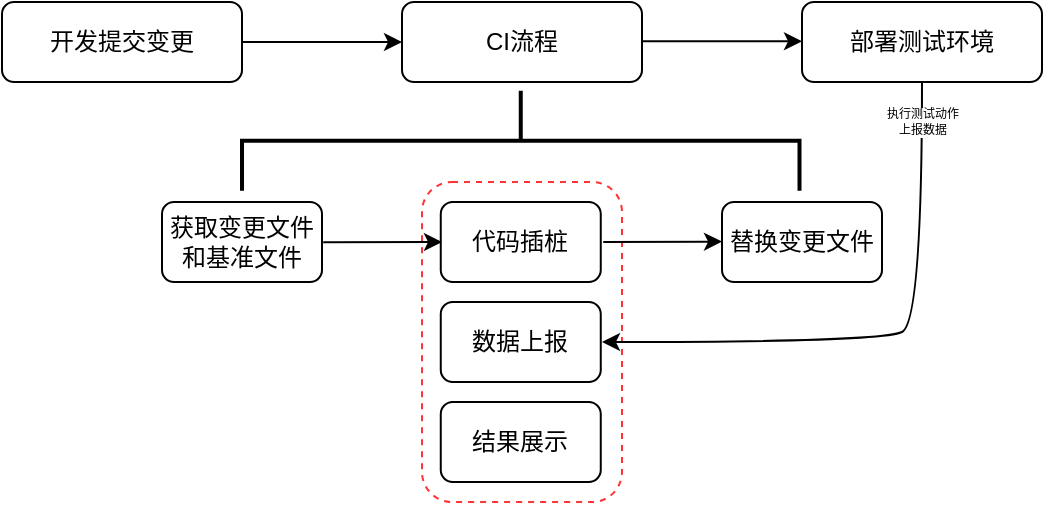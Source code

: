 <mxfile version="14.0.1" type="github" pages="2">
  <diagram id="CSrk_-tEISyKUIl7wI_m" name="Page-1">
    <mxGraphModel dx="1388" dy="658" grid="1" gridSize="10" guides="1" tooltips="1" connect="1" arrows="1" fold="1" page="1" pageScale="1" pageWidth="827" pageHeight="1169" math="0" shadow="0">
      <root>
        <mxCell id="0" />
        <mxCell id="1" parent="0" />
        <mxCell id="rA4fd3HaG6KBzB0skH-x-24" value="" style="rounded=1;whiteSpace=wrap;html=1;fontSize=4;dashed=1;strokeColor=#FF3333;" parent="1" vertex="1">
          <mxGeometry x="290" y="210" width="100" height="160" as="geometry" />
        </mxCell>
        <mxCell id="rA4fd3HaG6KBzB0skH-x-1" value="开发提交变更" style="rounded=1;whiteSpace=wrap;html=1;" parent="1" vertex="1">
          <mxGeometry x="80" y="120" width="120" height="40" as="geometry" />
        </mxCell>
        <mxCell id="rA4fd3HaG6KBzB0skH-x-2" value="CI流程" style="rounded=1;whiteSpace=wrap;html=1;" parent="1" vertex="1">
          <mxGeometry x="280" y="120" width="120" height="40" as="geometry" />
        </mxCell>
        <mxCell id="rA4fd3HaG6KBzB0skH-x-3" value="部署测试环境" style="rounded=1;whiteSpace=wrap;html=1;" parent="1" vertex="1">
          <mxGeometry x="480" y="120" width="120" height="40" as="geometry" />
        </mxCell>
        <mxCell id="rA4fd3HaG6KBzB0skH-x-4" value="" style="strokeWidth=2;html=1;shape=mxgraph.flowchart.annotation_2;align=left;labelPosition=right;pointerEvents=1;rotation=90;" parent="1" vertex="1">
          <mxGeometry x="314.38" y="50" width="50" height="278.75" as="geometry" />
        </mxCell>
        <mxCell id="rA4fd3HaG6KBzB0skH-x-6" value="代码插桩" style="rounded=1;whiteSpace=wrap;html=1;" parent="1" vertex="1">
          <mxGeometry x="299.38" y="220" width="80" height="40" as="geometry" />
        </mxCell>
        <mxCell id="rA4fd3HaG6KBzB0skH-x-7" value="替换变更文件" style="rounded=1;whiteSpace=wrap;html=1;" parent="1" vertex="1">
          <mxGeometry x="440" y="220" width="80" height="40" as="geometry" />
        </mxCell>
        <mxCell id="rA4fd3HaG6KBzB0skH-x-8" value="" style="endArrow=classic;html=1;entryX=0;entryY=0.5;entryDx=0;entryDy=0;" parent="1" target="rA4fd3HaG6KBzB0skH-x-2" edge="1">
          <mxGeometry width="50" height="50" relative="1" as="geometry">
            <mxPoint x="200" y="140" as="sourcePoint" />
            <mxPoint x="250" y="90" as="targetPoint" />
          </mxGeometry>
        </mxCell>
        <mxCell id="rA4fd3HaG6KBzB0skH-x-9" value="" style="endArrow=classic;html=1;entryX=0;entryY=0.5;entryDx=0;entryDy=0;" parent="1" edge="1">
          <mxGeometry width="50" height="50" relative="1" as="geometry">
            <mxPoint x="400" y="139.66" as="sourcePoint" />
            <mxPoint x="480" y="139.66" as="targetPoint" />
          </mxGeometry>
        </mxCell>
        <mxCell id="rA4fd3HaG6KBzB0skH-x-11" value="" style="endArrow=classic;html=1;" parent="1" edge="1">
          <mxGeometry width="50" height="50" relative="1" as="geometry">
            <mxPoint x="240.62" y="240.166" as="sourcePoint" />
            <mxPoint x="300" y="240" as="targetPoint" />
          </mxGeometry>
        </mxCell>
        <mxCell id="rA4fd3HaG6KBzB0skH-x-18" value="获取变更文件和基准文件" style="rounded=1;whiteSpace=wrap;html=1;" parent="1" vertex="1">
          <mxGeometry x="160" y="220" width="80" height="40" as="geometry" />
        </mxCell>
        <mxCell id="rA4fd3HaG6KBzB0skH-x-19" value="" style="endArrow=classic;html=1;" parent="1" edge="1">
          <mxGeometry width="50" height="50" relative="1" as="geometry">
            <mxPoint x="380.62" y="239.966" as="sourcePoint" />
            <mxPoint x="440" y="239.8" as="targetPoint" />
          </mxGeometry>
        </mxCell>
        <mxCell id="rA4fd3HaG6KBzB0skH-x-20" value="数据上报" style="rounded=1;whiteSpace=wrap;html=1;" parent="1" vertex="1">
          <mxGeometry x="299.38" y="270" width="80" height="40" as="geometry" />
        </mxCell>
        <mxCell id="rA4fd3HaG6KBzB0skH-x-21" value="结果展示" style="rounded=1;whiteSpace=wrap;html=1;" parent="1" vertex="1">
          <mxGeometry x="299.38" y="320" width="80" height="40" as="geometry" />
        </mxCell>
        <mxCell id="rA4fd3HaG6KBzB0skH-x-22" value="" style="curved=1;endArrow=classic;html=1;exitX=0.5;exitY=1;exitDx=0;exitDy=0;" parent="1" source="rA4fd3HaG6KBzB0skH-x-3" edge="1">
          <mxGeometry width="50" height="50" relative="1" as="geometry">
            <mxPoint x="490" y="350" as="sourcePoint" />
            <mxPoint x="380" y="290" as="targetPoint" />
            <Array as="points">
              <mxPoint x="540" y="280" />
              <mxPoint x="520" y="290" />
            </Array>
          </mxGeometry>
        </mxCell>
        <mxCell id="rA4fd3HaG6KBzB0skH-x-23" value="&lt;font style=&quot;font-size: 6px&quot;&gt;执行测试动作&lt;br style=&quot;font-size: 6px&quot;&gt;上报数据&lt;/font&gt;" style="edgeLabel;html=1;align=center;verticalAlign=middle;resizable=0;points=[];fontSize=4;" parent="rA4fd3HaG6KBzB0skH-x-22" vertex="1" connectable="0">
          <mxGeometry x="-0.511" y="-2" relative="1" as="geometry">
            <mxPoint x="2" y="-48.8" as="offset" />
          </mxGeometry>
        </mxCell>
      </root>
    </mxGraphModel>
  </diagram>
  <diagram id="nmVecikA1xuN8UlH5k9O" name="Page-2">
    <mxGraphModel dx="793" dy="376" grid="1" gridSize="10" guides="1" tooltips="1" connect="1" arrows="1" fold="1" page="1" pageScale="1" pageWidth="827" pageHeight="1169" math="0" shadow="0">
      <root>
        <mxCell id="__PEsOmBjmjID3SvDsJF-0" />
        <mxCell id="__PEsOmBjmjID3SvDsJF-1" parent="__PEsOmBjmjID3SvDsJF-0" />
        <mxCell id="AejnNOSVkFDLZNUo9ReR-1" value="开发提交变更" style="rounded=1;whiteSpace=wrap;html=1;" vertex="1" parent="__PEsOmBjmjID3SvDsJF-1">
          <mxGeometry x="80" y="120" width="120" height="40" as="geometry" />
        </mxCell>
        <mxCell id="AejnNOSVkFDLZNUo9ReR-2" value="CI流程" style="rounded=1;whiteSpace=wrap;html=1;" vertex="1" parent="__PEsOmBjmjID3SvDsJF-1">
          <mxGeometry x="280" y="120" width="120" height="40" as="geometry" />
        </mxCell>
        <mxCell id="AejnNOSVkFDLZNUo9ReR-3" value="部署测试环境" style="rounded=1;whiteSpace=wrap;html=1;" vertex="1" parent="__PEsOmBjmjID3SvDsJF-1">
          <mxGeometry x="480" y="120" width="120" height="40" as="geometry" />
        </mxCell>
        <mxCell id="AejnNOSVkFDLZNUo9ReR-7" value="" style="endArrow=classic;html=1;entryX=0;entryY=0.5;entryDx=0;entryDy=0;" edge="1" parent="__PEsOmBjmjID3SvDsJF-1" target="AejnNOSVkFDLZNUo9ReR-2">
          <mxGeometry width="50" height="50" relative="1" as="geometry">
            <mxPoint x="200" y="140" as="sourcePoint" />
            <mxPoint x="250" y="90" as="targetPoint" />
          </mxGeometry>
        </mxCell>
        <mxCell id="AejnNOSVkFDLZNUo9ReR-8" value="" style="endArrow=classic;html=1;entryX=0;entryY=0.5;entryDx=0;entryDy=0;" edge="1" parent="__PEsOmBjmjID3SvDsJF-1">
          <mxGeometry width="50" height="50" relative="1" as="geometry">
            <mxPoint x="400" y="139.66" as="sourcePoint" />
            <mxPoint x="480" y="139.66" as="targetPoint" />
          </mxGeometry>
        </mxCell>
        <mxCell id="AejnNOSVkFDLZNUo9ReR-16" value="" style="endArrow=none;html=1;fontSize=4;" edge="1" parent="__PEsOmBjmjID3SvDsJF-1">
          <mxGeometry width="50" height="50" relative="1" as="geometry">
            <mxPoint x="240" y="180" as="sourcePoint" />
            <mxPoint x="240" y="140" as="targetPoint" />
          </mxGeometry>
        </mxCell>
        <mxCell id="AejnNOSVkFDLZNUo9ReR-17" value="" style="endArrow=none;html=1;fontSize=4;" edge="1" parent="__PEsOmBjmjID3SvDsJF-1">
          <mxGeometry width="50" height="50" relative="1" as="geometry">
            <mxPoint x="140" y="180" as="sourcePoint" />
            <mxPoint x="240" y="180" as="targetPoint" />
          </mxGeometry>
        </mxCell>
        <mxCell id="AejnNOSVkFDLZNUo9ReR-18" value="触发覆盖率流程" style="rounded=1;whiteSpace=wrap;html=1;" vertex="1" parent="__PEsOmBjmjID3SvDsJF-1">
          <mxGeometry x="80" y="200" width="120" height="40" as="geometry" />
        </mxCell>
        <mxCell id="AejnNOSVkFDLZNUo9ReR-20" value="" style="endArrow=classic;html=1;entryX=0.5;entryY=0;entryDx=0;entryDy=0;" edge="1" parent="__PEsOmBjmjID3SvDsJF-1" target="AejnNOSVkFDLZNUo9ReR-18">
          <mxGeometry width="50" height="50" relative="1" as="geometry">
            <mxPoint x="140" y="180" as="sourcePoint" />
            <mxPoint x="290" y="150" as="targetPoint" />
          </mxGeometry>
        </mxCell>
        <mxCell id="AejnNOSVkFDLZNUo9ReR-22" value="打包不压缩混淆的变更文件" style="rounded=1;whiteSpace=wrap;html=1;" vertex="1" parent="__PEsOmBjmjID3SvDsJF-1">
          <mxGeometry x="240" y="200" width="80" height="40" as="geometry" />
        </mxCell>
        <mxCell id="AejnNOSVkFDLZNUo9ReR-23" value="打包不压缩混淆的基准文件" style="rounded=1;whiteSpace=wrap;html=1;" vertex="1" parent="__PEsOmBjmjID3SvDsJF-1">
          <mxGeometry x="240" y="260" width="80" height="40" as="geometry" />
        </mxCell>
        <mxCell id="f5m875uLFhIEMuIrRI8V-0" value="" style="rounded=1;whiteSpace=wrap;html=1;fontSize=4;dashed=1;strokeColor=#FF3333;" vertex="1" parent="__PEsOmBjmjID3SvDsJF-1">
          <mxGeometry x="360" y="190" width="100" height="160" as="geometry" />
        </mxCell>
        <mxCell id="f5m875uLFhIEMuIrRI8V-1" value="代码插桩" style="rounded=1;whiteSpace=wrap;html=1;" vertex="1" parent="__PEsOmBjmjID3SvDsJF-1">
          <mxGeometry x="369.38" y="200" width="80" height="40" as="geometry" />
        </mxCell>
        <mxCell id="f5m875uLFhIEMuIrRI8V-2" value="数据上报" style="rounded=1;whiteSpace=wrap;html=1;" vertex="1" parent="__PEsOmBjmjID3SvDsJF-1">
          <mxGeometry x="369.38" y="250" width="80" height="40" as="geometry" />
        </mxCell>
        <mxCell id="f5m875uLFhIEMuIrRI8V-3" value="结果展示" style="rounded=1;whiteSpace=wrap;html=1;" vertex="1" parent="__PEsOmBjmjID3SvDsJF-1">
          <mxGeometry x="369.38" y="300" width="80" height="40" as="geometry" />
        </mxCell>
        <mxCell id="f5m875uLFhIEMuIrRI8V-4" value="" style="endArrow=classic;html=1;" edge="1" parent="__PEsOmBjmjID3SvDsJF-1">
          <mxGeometry width="50" height="50" relative="1" as="geometry">
            <mxPoint x="200" y="219.5" as="sourcePoint" />
            <mxPoint x="240" y="220" as="targetPoint" />
          </mxGeometry>
        </mxCell>
        <mxCell id="f5m875uLFhIEMuIrRI8V-5" value="" style="endArrow=classic;html=1;entryX=0;entryY=0.5;entryDx=0;entryDy=0;" edge="1" parent="__PEsOmBjmjID3SvDsJF-1" target="f5m875uLFhIEMuIrRI8V-1">
          <mxGeometry width="50" height="50" relative="1" as="geometry">
            <mxPoint x="320" y="219.75" as="sourcePoint" />
            <mxPoint x="360" y="220.25" as="targetPoint" />
          </mxGeometry>
        </mxCell>
        <mxCell id="f5m875uLFhIEMuIrRI8V-6" value="" style="endArrow=none;html=1;fontSize=4;" edge="1" parent="__PEsOmBjmjID3SvDsJF-1">
          <mxGeometry width="50" height="50" relative="1" as="geometry">
            <mxPoint x="340" y="280" as="sourcePoint" />
            <mxPoint x="340" y="220" as="targetPoint" />
          </mxGeometry>
        </mxCell>
        <mxCell id="f5m875uLFhIEMuIrRI8V-7" value="" style="endArrow=none;html=1;fontSize=4;" edge="1" parent="__PEsOmBjmjID3SvDsJF-1">
          <mxGeometry width="50" height="50" relative="1" as="geometry">
            <mxPoint x="320" y="279.71" as="sourcePoint" />
            <mxPoint x="340" y="280.11" as="targetPoint" />
          </mxGeometry>
        </mxCell>
        <mxCell id="f5m875uLFhIEMuIrRI8V-10" value="" style="endArrow=none;html=1;fontSize=4;" edge="1" parent="__PEsOmBjmjID3SvDsJF-1">
          <mxGeometry width="50" height="50" relative="1" as="geometry">
            <mxPoint x="210" y="280" as="sourcePoint" />
            <mxPoint x="210.2" y="220" as="targetPoint" />
          </mxGeometry>
        </mxCell>
        <mxCell id="f5m875uLFhIEMuIrRI8V-11" value="" style="endArrow=classic;html=1;" edge="1" parent="__PEsOmBjmjID3SvDsJF-1">
          <mxGeometry width="50" height="50" relative="1" as="geometry">
            <mxPoint x="210" y="279.71" as="sourcePoint" />
            <mxPoint x="240" y="280.21" as="targetPoint" />
          </mxGeometry>
        </mxCell>
        <mxCell id="f5m875uLFhIEMuIrRI8V-12" value="部署覆盖率测试环境" style="rounded=1;whiteSpace=wrap;html=1;" vertex="1" parent="__PEsOmBjmjID3SvDsJF-1">
          <mxGeometry x="480" y="200" width="120" height="40" as="geometry" />
        </mxCell>
        <mxCell id="f5m875uLFhIEMuIrRI8V-13" value="" style="endArrow=classic;html=1;" edge="1" parent="__PEsOmBjmjID3SvDsJF-1">
          <mxGeometry width="50" height="50" relative="1" as="geometry">
            <mxPoint x="449.38" y="219.71" as="sourcePoint" />
            <mxPoint x="480" y="220" as="targetPoint" />
          </mxGeometry>
        </mxCell>
        <mxCell id="MR7KsnxTPXbBBhXq968V-0" value="" style="curved=1;endArrow=classic;html=1;exitX=0.5;exitY=1;exitDx=0;exitDy=0;entryX=1;entryY=0.5;entryDx=0;entryDy=0;" edge="1" parent="__PEsOmBjmjID3SvDsJF-1" source="f5m875uLFhIEMuIrRI8V-12" target="f5m875uLFhIEMuIrRI8V-2">
          <mxGeometry width="50" height="50" relative="1" as="geometry">
            <mxPoint x="540" y="160" as="sourcePoint" />
            <mxPoint x="380" y="290" as="targetPoint" />
            <Array as="points">
              <mxPoint x="540" y="270" />
            </Array>
          </mxGeometry>
        </mxCell>
        <mxCell id="MR7KsnxTPXbBBhXq968V-1" value="&lt;font style=&quot;font-size: 6px&quot;&gt;执行测试动作&lt;br style=&quot;font-size: 6px&quot;&gt;上报数据&lt;/font&gt;" style="edgeLabel;html=1;align=center;verticalAlign=middle;resizable=0;points=[];fontSize=4;" vertex="1" connectable="0" parent="MR7KsnxTPXbBBhXq968V-0">
          <mxGeometry x="-0.511" y="-2" relative="1" as="geometry">
            <mxPoint x="-18" y="-2" as="offset" />
          </mxGeometry>
        </mxCell>
      </root>
    </mxGraphModel>
  </diagram>
</mxfile>
